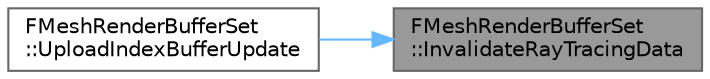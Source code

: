 digraph "FMeshRenderBufferSet::InvalidateRayTracingData"
{
 // INTERACTIVE_SVG=YES
 // LATEX_PDF_SIZE
  bgcolor="transparent";
  edge [fontname=Helvetica,fontsize=10,labelfontname=Helvetica,labelfontsize=10];
  node [fontname=Helvetica,fontsize=10,shape=box,height=0.2,width=0.4];
  rankdir="RL";
  Node1 [id="Node000001",label="FMeshRenderBufferSet\l::InvalidateRayTracingData",height=0.2,width=0.4,color="gray40", fillcolor="grey60", style="filled", fontcolor="black",tooltip=" "];
  Node1 -> Node2 [id="edge1_Node000001_Node000002",dir="back",color="steelblue1",style="solid",tooltip=" "];
  Node2 [id="Node000002",label="FMeshRenderBufferSet\l::UploadIndexBufferUpdate",height=0.2,width=0.4,color="grey40", fillcolor="white", style="filled",URL="$d3/de3/classFMeshRenderBufferSet.html#ac3cf6c61f9c9b9a86da7f3b1658e429c",tooltip="Fast path to only update the primary and secondary index buffers."];
}
